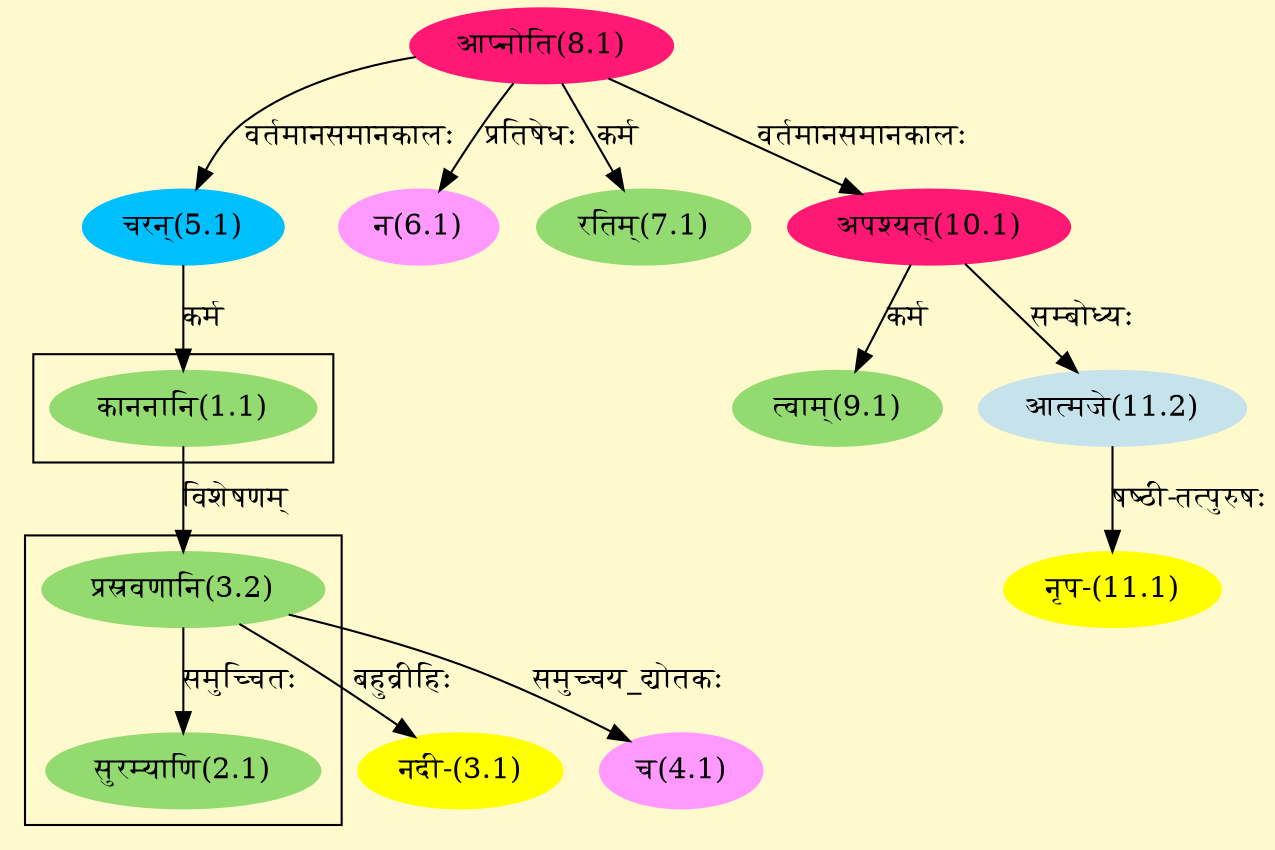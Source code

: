 digraph G{
rankdir=BT;
 compound=true;
 bgcolor="lemonchiffon1";

subgraph cluster_1{
Node2_1 [style=filled, color="#93DB70" label = "सुरम्याणि(2.1)"]
Node3_2 [style=filled, color="#93DB70" label = "प्रस्रवणानि(3.2)"]

}

subgraph cluster_2{
Node3_2 [style=filled, color="#93DB70" label = "प्रस्रवणानि(3.2)"]
Node1_1 [style=filled, color="#93DB70" label = "काननानि(1.1)"]

}
Node1_1 [style=filled, color="#93DB70" label = "काननानि(1.1)"]
Node5_1 [style=filled, color="#00BFFF" label = "चरन्(5.1)"]
Node3_1 [style=filled, color="#FFFF00" label = "नदी-(3.1)"]
Node3_2 [style=filled, color="#93DB70" label = "प्रस्रवणानि(3.2)"]
Node4_1 [style=filled, color="#FF99FF" label = "च(4.1)"]
Node8_1 [style=filled, color="#FF1975" label = "आप्नोति(8.1)"]
Node6_1 [style=filled, color="#FF99FF" label = "न(6.1)"]
Node7_1 [style=filled, color="#93DB70" label = "रतिम्(7.1)"]
Node [style=filled, color="" label = "()"]
Node9_1 [style=filled, color="#93DB70" label = "त्वाम्(9.1)"]
Node10_1 [style=filled, color="#FF1975" label = "अपश्यत्(10.1)"]
Node11_1 [style=filled, color="#FFFF00" label = "नृप-(11.1)"]
Node11_2 [style=filled, color="#C6E2EB" label = "आत्मजे(11.2)"]
/* Start of Relations section */

Node1_1 -> Node5_1 [  label="कर्म"  dir="back" ]
Node2_1 -> Node3_2 [  label="समुच्चितः"  dir="back" ]
Node3_1 -> Node3_2 [  label="बहुव्रीहिः"  dir="back" ]
Node3_2 -> Node1_1 [  label="विशेषणम्"  dir="back" ]
Node4_1 -> Node3_2 [  label="समुच्चय_द्योतकः"  dir="back" ]
Node5_1 -> Node8_1 [  label="वर्तमानसमानकालः"  dir="back" ]
Node6_1 -> Node8_1 [  label="प्रतिषेधः"  dir="back" ]
Node7_1 -> Node8_1 [  label="कर्म"  dir="back" ]
Node9_1 -> Node10_1 [  label="कर्म"  dir="back" ]
Node10_1 -> Node8_1 [  label="वर्तमानसमानकालः"  dir="back" ]
Node11_1 -> Node11_2 [  label="षष्ठी-तत्पुरुषः"  dir="back" ]
Node11_2 -> Node10_1 [  label="सम्बोध्यः"  dir="back" ]
}
